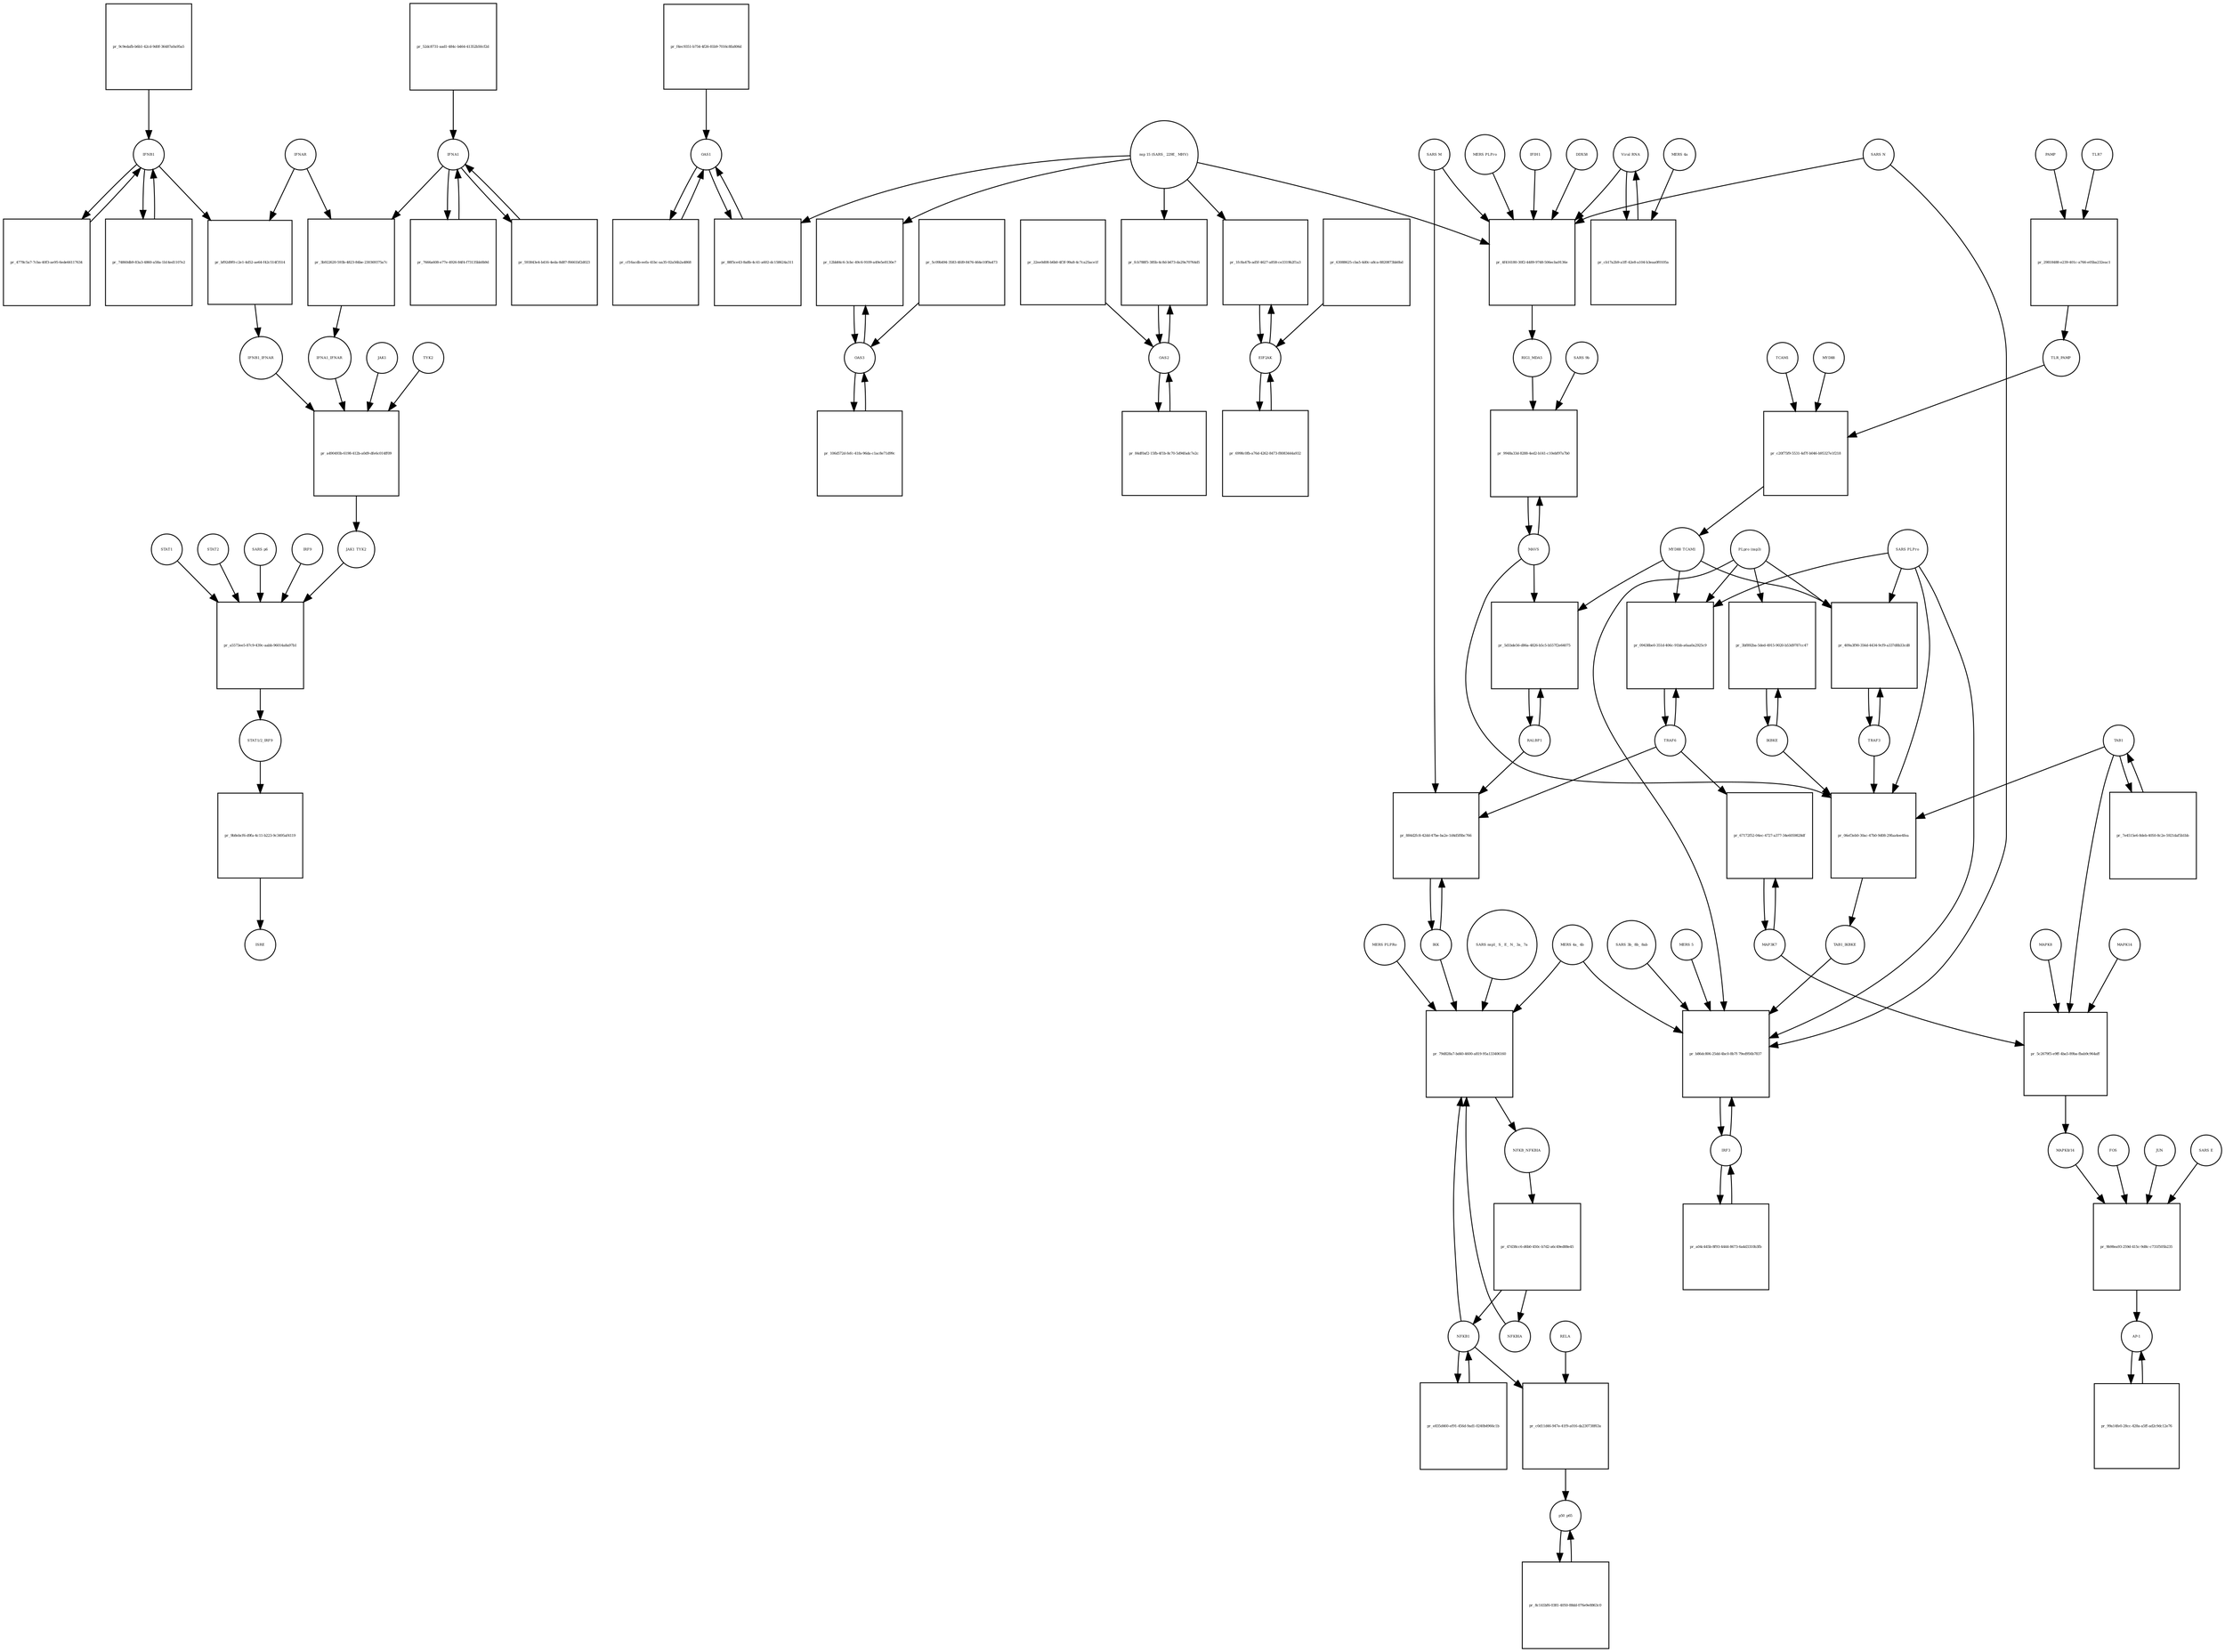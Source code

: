 strict digraph  {
IFNA1 [annotation="urn_miriam_pubmed_17911435|urn_miriam_pubmed_24362405", bipartite=0, cls=macromolecule, fontsize=4, label=IFNA1, shape=circle];
"pr_3b922620-593b-4823-84be-230369375a7c" [annotation="", bipartite=1, cls=process, fontsize=4, label="pr_3b922620-593b-4823-84be-230369375a7c", shape=square];
IFNAR [annotation=urn_miriam_pubmed_31226023, bipartite=0, cls=complex, fontsize=4, label=IFNAR, shape=circle];
IFNA1_IFNAR [annotation=urn_miriam_pubmed_31226023, bipartite=0, cls=complex, fontsize=4, label=IFNA1_IFNAR, shape=circle];
IFNB1 [annotation=urn_miriam_pubmed_24362405, bipartite=0, cls=macromolecule, fontsize=4, label=IFNB1, shape=circle];
"pr_bf92d9f0-c2e1-4d52-ae64-f42c514f3514" [annotation="", bipartite=1, cls=process, fontsize=4, label="pr_bf92d9f0-c2e1-4d52-ae64-f42c514f3514", shape=square];
IFNB1_IFNAR [annotation=urn_miriam_pubmed_31226023, bipartite=0, cls=complex, fontsize=4, label=IFNB1_IFNAR, shape=circle];
"pr_7666a608-e77e-4926-84f4-f73135bb0b9d" [annotation="", bipartite=1, cls=process, fontsize=4, label="pr_7666a608-e77e-4926-84f4-f73135bb0b9d", shape=square];
"pr_4778c5a7-7cba-40f3-ae95-6ede66117634" [annotation="", bipartite=1, cls=process, fontsize=4, label="pr_4778c5a7-7cba-40f3-ae95-6ede66117634", shape=square];
"pr_9c9edafb-b6b1-42cd-9d0f-36487a0a95a5" [annotation="", bipartite=1, cls=process, fontsize=4, label="pr_9c9edafb-b6b1-42cd-9d0f-36487a0a95a5", shape=square];
"pr_74860db9-83a3-4860-a58a-1b14ed1107e2" [annotation="", bipartite=1, cls=process, fontsize=4, label="pr_74860db9-83a3-4860-a58a-1b14ed1107e2", shape=square];
"pr_52dc8731-aad1-484c-b464-41352b50cf2d" [annotation="", bipartite=1, cls=process, fontsize=4, label="pr_52dc8731-aad1-484c-b464-41352b50cf2d", shape=square];
"pr_593843e4-b416-4eda-8d87-f6661bf2d023" [annotation="", bipartite=1, cls=process, fontsize=4, label="pr_593843e4-b416-4eda-8d87-f6661bf2d023", shape=square];
"STAT1/2_IRF9" [annotation=urn_miriam_pubmed_31226023, bipartite=0, cls=complex, fontsize=4, label="STAT1/2_IRF9", shape=circle];
"pr_9b8ebcf6-d9fa-4c11-b223-9c3495af4119" [annotation="", bipartite=1, cls=process, fontsize=4, label="pr_9b8ebcf6-d9fa-4c11-b223-9c3495af4119", shape=square];
ISRE [annotation=urn_miriam_pubmed_31226023, bipartite=0, cls=complex, fontsize=4, label=ISRE, shape=circle];
"pr_f4ec9351-b754-4f26-81b9-7016c8fa806d" [annotation="", bipartite=1, cls=process, fontsize=4, label="pr_f4ec9351-b754-4f26-81b9-7016c8fa806d", shape=square];
OAS1 [annotation=urn_miriam_pubmed_31226023, bipartite=0, cls=macromolecule, fontsize=4, label=OAS1, shape=circle];
"pr_63088625-cba5-4d0c-a8ca-8820873bb0bd" [annotation="", bipartite=1, cls=process, fontsize=4, label="pr_63088625-cba5-4d0c-a8ca-8820873bb0bd", shape=square];
EIF2AK [annotation=urn_miriam_pubmed_31226023, bipartite=0, cls=macromolecule, fontsize=4, label=EIF2AK, shape=circle];
"pr_cf16acdb-eefa-41bc-aa35-02a56b2a4868" [annotation="", bipartite=1, cls=process, fontsize=4, label="pr_cf16acdb-eefa-41bc-aa35-02a56b2a4868", shape=square];
"pr_6998c0fb-a76d-4262-8473-f8083444a932" [annotation="", bipartite=1, cls=process, fontsize=4, label="pr_6998c0fb-a76d-4262-8473-f8083444a932", shape=square];
PAMP [annotation="", bipartite=0, cls="simple chemical", fontsize=4, label=PAMP, shape=circle];
"pr_29818488-e239-401c-a766-e05ba232eac1" [annotation="", bipartite=1, cls=process, fontsize=4, label="pr_29818488-e239-401c-a766-e05ba232eac1", shape=square];
TLR7 [annotation="", bipartite=0, cls=macromolecule, fontsize=4, label=TLR7, shape=circle];
TLR_PAMP [annotation="", bipartite=0, cls=complex, fontsize=4, label=TLR_PAMP, shape=circle];
TRAF6 [annotation="", bipartite=0, cls=macromolecule, fontsize=4, label=TRAF6, shape=circle];
"pr_09438be0-351d-406c-91bb-a6aa0a2925c9" [annotation="", bipartite=1, cls=process, fontsize=4, label="pr_09438be0-351d-406c-91bb-a6aa0a2925c9", shape=square];
MYD88_TCAM1 [annotation="", bipartite=0, cls=complex, fontsize=4, label=MYD88_TCAM1, shape=circle];
"PLpro (nsp3)" [annotation="", bipartite=0, cls=macromolecule, fontsize=4, label="PLpro (nsp3)", shape=circle];
"SARS PLPro" [annotation=urn_miriam_pubmed_31226023, bipartite=0, cls=macromolecule, fontsize=4, label="SARS PLPro", shape=circle];
TAB1 [annotation="", bipartite=0, cls=macromolecule, fontsize=4, label=TAB1, shape=circle];
"pr_7e4515e6-8deb-4050-8c2e-5921daf5b1bb" [annotation="", bipartite=1, cls=process, fontsize=4, label="pr_7e4515e6-8deb-4050-8c2e-5921daf5b1bb", shape=square];
MAPK8 [annotation="", bipartite=0, cls=macromolecule, fontsize=4, label=MAPK8, shape=circle];
"pr_5c2679f5-e9ff-4ba5-89ba-fbab9c964aff" [annotation="", bipartite=1, cls=process, fontsize=4, label="pr_5c2679f5-e9ff-4ba5-89ba-fbab9c964aff", shape=square];
MAPK14 [annotation="", bipartite=0, cls=macromolecule, fontsize=4, label=MAPK14, shape=circle];
"MAPK8/14" [annotation="", bipartite=0, cls=complex, fontsize=4, label="MAPK8/14", shape=circle];
MAP3K7 [annotation="", bipartite=0, cls=macromolecule, fontsize=4, label=MAP3K7, shape=circle];
STAT1 [annotation=urn_miriam_pubmed_31226023, bipartite=0, cls=macromolecule, fontsize=4, label=STAT1, shape=circle];
"pr_a5573ee5-87c9-439c-aabb-96014a8a97b1" [annotation="", bipartite=1, cls=process, fontsize=4, label="pr_a5573ee5-87c9-439c-aabb-96014a8a97b1", shape=square];
STAT2 [annotation=urn_miriam_pubmed_31226023, bipartite=0, cls=macromolecule, fontsize=4, label=STAT2, shape=circle];
JAK1_TYK2 [annotation=urn_miriam_pubmed_31226023, bipartite=0, cls=complex, fontsize=4, label=JAK1_TYK2, shape=circle];
"SARS p6" [annotation=urn_miriam_pubmed_31226023, bipartite=0, cls=macromolecule, fontsize=4, label="SARS p6", shape=circle];
IRF9 [annotation=urn_miriam_pubmed_31226023, bipartite=0, cls=macromolecule, fontsize=4, label=IRF9, shape=circle];
JAK1 [annotation=urn_miriam_pubmed_31226023, bipartite=0, cls=macromolecule, fontsize=4, label=JAK1, shape=circle];
"pr_a490493b-6198-412b-a0d9-dfe6c014ff09" [annotation="", bipartite=1, cls=process, fontsize=4, label="pr_a490493b-6198-412b-a0d9-dfe6c014ff09", shape=square];
TYK2 [annotation=urn_miriam_pubmed_31226023, bipartite=0, cls=macromolecule, fontsize=4, label=TYK2, shape=circle];
"pr_22ee0d08-b6b0-4f3f-99a8-4c7ca25ace1f" [annotation="", bipartite=1, cls=process, fontsize=4, label="pr_22ee0d08-b6b0-4f3f-99a8-4c7ca25ace1f", shape=square];
OAS2 [annotation=urn_miriam_pubmed_31226023, bipartite=0, cls=macromolecule, fontsize=4, label=OAS2, shape=circle];
"pr_84df0af2-15fb-4f1b-8c70-5d94fadc7e2c" [annotation="", bipartite=1, cls=process, fontsize=4, label="pr_84df0af2-15fb-4f1b-8c70-5d94fadc7e2c", shape=square];
"pr_5c09b494-3583-4fd9-8476-464e10f9a473" [annotation="", bipartite=1, cls=process, fontsize=4, label="pr_5c09b494-3583-4fd9-8476-464e10f9a473", shape=square];
OAS3 [annotation=urn_miriam_pubmed_31226023, bipartite=0, cls=macromolecule, fontsize=4, label=OAS3, shape=circle];
"pr_106d572d-fefc-41fa-96da-c1ac8e71d99c" [annotation="", bipartite=1, cls=process, fontsize=4, label="pr_106d572d-fefc-41fa-96da-c1ac8e71d99c", shape=square];
TRAF3 [annotation="", bipartite=0, cls=macromolecule, fontsize=4, label=TRAF3, shape=circle];
"pr_409a3f90-356d-4434-9cf9-a337d8b33cd8" [annotation="", bipartite=1, cls=process, fontsize=4, label="pr_409a3f90-356d-4434-9cf9-a337d8b33cd8", shape=square];
"pr_67172f52-04ec-4727-a377-34e6059828df" [annotation="", bipartite=1, cls=process, fontsize=4, label="pr_67172f52-04ec-4727-a377-34e6059828df", shape=square];
FOS [annotation="", bipartite=0, cls=macromolecule, fontsize=4, label=FOS, shape=circle];
"pr_9b98ea93-259d-415c-9d8c-c731f505b235" [annotation="", bipartite=1, cls=process, fontsize=4, label="pr_9b98ea93-259d-415c-9d8c-c731f505b235", shape=square];
JUN [annotation="", bipartite=0, cls=macromolecule, fontsize=4, label=JUN, shape=circle];
"AP-1" [annotation="", bipartite=0, cls=complex, fontsize=4, label="AP-1", shape=circle];
"SARS E" [annotation=urn_miriam_pubmed_31226023, bipartite=0, cls=macromolecule, fontsize=4, label="SARS E", shape=circle];
"pr_99a14fe0-28cc-428a-a5ff-ad2c9dc12e76" [annotation="", bipartite=1, cls=process, fontsize=4, label="pr_99a14fe0-28cc-428a-a5ff-ad2c9dc12e76", shape=square];
IKK [annotation="", bipartite=0, cls=complex, fontsize=4, label=IKK, shape=circle];
"pr_884d2fc8-42dd-47be-ba2e-1d4d5f8bc766" [annotation="", bipartite=1, cls=process, fontsize=4, label="pr_884d2fc8-42dd-47be-ba2e-1d4d5f8bc766", shape=square];
RALBP1 [annotation="", bipartite=0, cls=macromolecule, fontsize=4, label=RALBP1, shape=circle];
"SARS M" [annotation=urn_miriam_pubmed_31226023, bipartite=0, cls=macromolecule, fontsize=4, label="SARS M", shape=circle];
NFKB_NFKBIA [annotation="", bipartite=0, cls=complex, fontsize=4, label=NFKB_NFKBIA, shape=circle];
"pr_47d38cc6-d6b0-450c-b7d2-a6c49ed88e45" [annotation="", bipartite=1, cls=process, fontsize=4, label="pr_47d38cc6-d6b0-450c-b7d2-a6c49ed88e45", shape=square];
NFKBIA [annotation="", bipartite=0, cls=macromolecule, fontsize=4, label=NFKBIA, shape=circle];
NFKB1 [annotation="", bipartite=0, cls=macromolecule, fontsize=4, label=NFKB1, shape=circle];
"pr_79d828a7-bd40-4600-a819-95a133406160" [annotation="", bipartite=1, cls=process, fontsize=4, label="pr_79d828a7-bd40-4600-a819-95a133406160", shape=square];
"SARS nsp1_ S_ E_ N_ 3a_ 7a" [annotation=urn_miriam_pubmed_31226023, bipartite=0, cls=macromolecule, fontsize=4, label="SARS nsp1_ S_ E_ N_ 3a_ 7a", shape=circle];
"MERS 4a_ 4b" [annotation="", bipartite=0, cls=macromolecule, fontsize=4, label="MERS 4a_ 4b", shape=circle];
"MERS PLPRo" [annotation="", bipartite=0, cls=macromolecule, fontsize=4, label="MERS PLPRo", shape=circle];
"pr_e835d460-ef91-456d-9ad1-0240b4966c1b" [annotation="", bipartite=1, cls=process, fontsize=4, label="pr_e835d460-ef91-456d-9ad1-0240b4966c1b", shape=square];
IKBKE [annotation="", bipartite=0, cls=macromolecule, fontsize=4, label=IKBKE, shape=circle];
"pr_3bf892ba-5ded-4915-9020-b53d9787cc47" [annotation="", bipartite=1, cls=process, fontsize=4, label="pr_3bf892ba-5ded-4915-9020-b53d9787cc47", shape=square];
"pr_06ef3eb0-30ac-47b0-9d08-29faa4ee4fea" [annotation="", bipartite=1, cls=process, fontsize=4, label="pr_06ef3eb0-30ac-47b0-9d08-29faa4ee4fea", shape=square];
TAB1_IKBKE [annotation="", bipartite=0, cls=complex, fontsize=4, label=TAB1_IKBKE, shape=circle];
MAVS [annotation="", bipartite=0, cls=macromolecule, fontsize=4, label=MAVS, shape=circle];
IRF3 [annotation="", bipartite=0, cls=macromolecule, fontsize=4, label=IRF3, shape=circle];
"pr_b86dc806-25dd-4bc0-8b7f-79ed956b7837" [annotation="", bipartite=1, cls=process, fontsize=4, label="pr_b86dc806-25dd-4bc0-8b7f-79ed956b7837", shape=square];
"SARS 3b_ 8b_ 8ab" [annotation=urn_miriam_pubmed_31226023, bipartite=0, cls=macromolecule, fontsize=4, label="SARS 3b_ 8b_ 8ab", shape=circle];
"MERS 5" [annotation="", bipartite=0, cls=macromolecule, fontsize=4, label="MERS 5", shape=circle];
"SARS N" [annotation="", bipartite=0, cls=macromolecule, fontsize=4, label="SARS N", shape=circle];
"pr_a04c445b-8f93-4444-8673-6a4d3310b3fb" [annotation="", bipartite=1, cls=process, fontsize=4, label="pr_a04c445b-8f93-4444-8673-6a4d3310b3fb", shape=square];
TCAM1 [annotation="", bipartite=0, cls=macromolecule, fontsize=4, label=TCAM1, shape=circle];
"pr_c20f75f9-5531-4d7f-b046-b95327e1f218" [annotation="", bipartite=1, cls=process, fontsize=4, label="pr_c20f75f9-5531-4d7f-b046-b95327e1f218", shape=square];
MYD88 [annotation=urn_miriam_pubmed_31226023, bipartite=0, cls=macromolecule, fontsize=4, label=MYD88, shape=circle];
"pr_5d1bde56-d86a-4826-b5c5-b557f2e64075" [annotation="", bipartite=1, cls=process, fontsize=4, label="pr_5d1bde56-d86a-4826-b5c5-b557f2e64075", shape=square];
RELA [annotation="", bipartite=0, cls=macromolecule, fontsize=4, label=RELA, shape=circle];
"pr_c0d11d46-947e-41f9-a016-da230738f63a" [annotation="", bipartite=1, cls=process, fontsize=4, label="pr_c0d11d46-947e-41f9-a016-da230738f63a", shape=square];
p50_p65 [annotation="", bipartite=0, cls=complex, fontsize=4, label=p50_p65, shape=circle];
"pr_8c141bf6-0381-4050-88dd-076e9e8863c0" [annotation="", bipartite=1, cls=process, fontsize=4, label="pr_8c141bf6-0381-4050-88dd-076e9e8863c0", shape=square];
IFIH1 [annotation="", bipartite=0, cls=macromolecule, fontsize=4, label=IFIH1, shape=circle];
"pr_4f416180-30f2-4489-9748-506ecba9136e" [annotation="", bipartite=1, cls=process, fontsize=4, label="pr_4f416180-30f2-4489-9748-506ecba9136e", shape=square];
DDX58 [annotation="", bipartite=0, cls=macromolecule, fontsize=4, label=DDX58, shape=circle];
RIG1_MDA5 [annotation="", bipartite=0, cls=complex, fontsize=4, label=RIG1_MDA5, shape=circle];
"Viral RNA" [annotation="", bipartite=0, cls="simple chemical", fontsize=4, label="Viral RNA", shape=circle];
"nsp 15 (SARS_ 229E_ MHV)" [annotation=urn_miriam_pubmed_31226023, bipartite=0, cls=macromolecule, fontsize=4, label="nsp 15 (SARS_ 229E_ MHV)", shape=circle];
"MERS PLPro" [annotation="", bipartite=0, cls=macromolecule, fontsize=4, label="MERS PLPro", shape=circle];
"pr_9948a33d-8288-4ed2-b141-c10ebf97a7b0" [annotation="", bipartite=1, cls=process, fontsize=4, label="pr_9948a33d-8288-4ed2-b141-c10ebf97a7b0", shape=square];
"SARS 9b" [annotation=urn_miriam_pubmed_31226023, bipartite=0, cls=macromolecule, fontsize=4, label="SARS 9b", shape=circle];
"pr_12bb84c6-3cbc-49c6-9109-a49e5e8130e7" [annotation="", bipartite=1, cls=process, fontsize=4, label="pr_12bb84c6-3cbc-49c6-9109-a49e5e8130e7", shape=square];
"pr_fcb788f5-385b-4c8d-b673-da29a70764d5" [annotation="", bipartite=1, cls=process, fontsize=4, label="pr_fcb788f5-385b-4c8d-b673-da29a70764d5", shape=square];
"pr_88f5ce43-8a8b-4c41-a602-dc158624a311" [annotation="", bipartite=1, cls=process, fontsize=4, label="pr_88f5ce43-8a8b-4c41-a602-dc158624a311", shape=square];
"pr_1fc8a47b-ad5f-4627-a858-ce3319b2f1a3" [annotation="", bipartite=1, cls=process, fontsize=4, label="pr_1fc8a47b-ad5f-4627-a858-ce3319b2f1a3", shape=square];
"pr_cb17a2b9-a1ff-42e8-a104-b3eaa0f0105a" [annotation="", bipartite=1, cls=process, fontsize=4, label="pr_cb17a2b9-a1ff-42e8-a104-b3eaa0f0105a", shape=square];
"MERS 4a" [annotation="", bipartite=0, cls=macromolecule, fontsize=4, label="MERS 4a", shape=circle];
IFNA1 -> "pr_3b922620-593b-4823-84be-230369375a7c"  [annotation="", interaction_type=consumption];
IFNA1 -> "pr_7666a608-e77e-4926-84f4-f73135bb0b9d"  [annotation="", interaction_type=consumption];
IFNA1 -> "pr_593843e4-b416-4eda-8d87-f6661bf2d023"  [annotation="", interaction_type=consumption];
"pr_3b922620-593b-4823-84be-230369375a7c" -> IFNA1_IFNAR  [annotation="", interaction_type=production];
IFNAR -> "pr_3b922620-593b-4823-84be-230369375a7c"  [annotation="", interaction_type=consumption];
IFNAR -> "pr_bf92d9f0-c2e1-4d52-ae64-f42c514f3514"  [annotation="", interaction_type=consumption];
IFNA1_IFNAR -> "pr_a490493b-6198-412b-a0d9-dfe6c014ff09"  [annotation=urn_miriam_pubmed_31226023, interaction_type=catalysis];
IFNB1 -> "pr_bf92d9f0-c2e1-4d52-ae64-f42c514f3514"  [annotation="", interaction_type=consumption];
IFNB1 -> "pr_4778c5a7-7cba-40f3-ae95-6ede66117634"  [annotation="", interaction_type=consumption];
IFNB1 -> "pr_74860db9-83a3-4860-a58a-1b14ed1107e2"  [annotation="", interaction_type=consumption];
"pr_bf92d9f0-c2e1-4d52-ae64-f42c514f3514" -> IFNB1_IFNAR  [annotation="", interaction_type=production];
IFNB1_IFNAR -> "pr_a490493b-6198-412b-a0d9-dfe6c014ff09"  [annotation=urn_miriam_pubmed_31226023, interaction_type=catalysis];
"pr_7666a608-e77e-4926-84f4-f73135bb0b9d" -> IFNA1  [annotation="", interaction_type=production];
"pr_4778c5a7-7cba-40f3-ae95-6ede66117634" -> IFNB1  [annotation="", interaction_type=production];
"pr_9c9edafb-b6b1-42cd-9d0f-36487a0a95a5" -> IFNB1  [annotation="", interaction_type=production];
"pr_74860db9-83a3-4860-a58a-1b14ed1107e2" -> IFNB1  [annotation="", interaction_type=production];
"pr_52dc8731-aad1-484c-b464-41352b50cf2d" -> IFNA1  [annotation="", interaction_type=production];
"pr_593843e4-b416-4eda-8d87-f6661bf2d023" -> IFNA1  [annotation="", interaction_type=production];
"STAT1/2_IRF9" -> "pr_9b8ebcf6-d9fa-4c11-b223-9c3495af4119"  [annotation="", interaction_type=consumption];
"pr_9b8ebcf6-d9fa-4c11-b223-9c3495af4119" -> ISRE  [annotation="", interaction_type=production];
"pr_f4ec9351-b754-4f26-81b9-7016c8fa806d" -> OAS1  [annotation="", interaction_type=production];
OAS1 -> "pr_cf16acdb-eefa-41bc-aa35-02a56b2a4868"  [annotation="", interaction_type=consumption];
OAS1 -> "pr_88f5ce43-8a8b-4c41-a602-dc158624a311"  [annotation="", interaction_type=consumption];
"pr_63088625-cba5-4d0c-a8ca-8820873bb0bd" -> EIF2AK  [annotation="", interaction_type=production];
EIF2AK -> "pr_6998c0fb-a76d-4262-8473-f8083444a932"  [annotation="", interaction_type=consumption];
EIF2AK -> "pr_1fc8a47b-ad5f-4627-a858-ce3319b2f1a3"  [annotation="", interaction_type=consumption];
"pr_cf16acdb-eefa-41bc-aa35-02a56b2a4868" -> OAS1  [annotation="", interaction_type=production];
"pr_6998c0fb-a76d-4262-8473-f8083444a932" -> EIF2AK  [annotation="", interaction_type=production];
PAMP -> "pr_29818488-e239-401c-a766-e05ba232eac1"  [annotation="", interaction_type=consumption];
"pr_29818488-e239-401c-a766-e05ba232eac1" -> TLR_PAMP  [annotation="", interaction_type=production];
TLR7 -> "pr_29818488-e239-401c-a766-e05ba232eac1"  [annotation="", interaction_type=consumption];
TLR_PAMP -> "pr_c20f75f9-5531-4d7f-b046-b95327e1f218"  [annotation="", interaction_type=catalysis];
TRAF6 -> "pr_09438be0-351d-406c-91bb-a6aa0a2925c9"  [annotation="", interaction_type=consumption];
TRAF6 -> "pr_67172f52-04ec-4727-a377-34e6059828df"  [annotation="", interaction_type=catalysis];
TRAF6 -> "pr_884d2fc8-42dd-47be-ba2e-1d4d5f8bc766"  [annotation="", interaction_type=catalysis];
"pr_09438be0-351d-406c-91bb-a6aa0a2925c9" -> TRAF6  [annotation="", interaction_type=production];
MYD88_TCAM1 -> "pr_09438be0-351d-406c-91bb-a6aa0a2925c9"  [annotation=urn_miriam_pubmed_31226023, interaction_type=catalysis];
MYD88_TCAM1 -> "pr_409a3f90-356d-4434-9cf9-a337d8b33cd8"  [annotation="", interaction_type=catalysis];
MYD88_TCAM1 -> "pr_5d1bde56-d86a-4826-b5c5-b557f2e64075"  [annotation="", interaction_type=catalysis];
"PLpro (nsp3)" -> "pr_09438be0-351d-406c-91bb-a6aa0a2925c9"  [annotation=urn_miriam_pubmed_31226023, interaction_type=inhibition];
"PLpro (nsp3)" -> "pr_409a3f90-356d-4434-9cf9-a337d8b33cd8"  [annotation="", interaction_type=inhibition];
"PLpro (nsp3)" -> "pr_3bf892ba-5ded-4915-9020-b53d9787cc47"  [annotation="", interaction_type=inhibition];
"PLpro (nsp3)" -> "pr_b86dc806-25dd-4bc0-8b7f-79ed956b7837"  [annotation="", interaction_type=inhibition];
"SARS PLPro" -> "pr_09438be0-351d-406c-91bb-a6aa0a2925c9"  [annotation=urn_miriam_pubmed_31226023, interaction_type=inhibition];
"SARS PLPro" -> "pr_409a3f90-356d-4434-9cf9-a337d8b33cd8"  [annotation="", interaction_type=inhibition];
"SARS PLPro" -> "pr_06ef3eb0-30ac-47b0-9d08-29faa4ee4fea"  [annotation="", interaction_type=inhibition];
"SARS PLPro" -> "pr_b86dc806-25dd-4bc0-8b7f-79ed956b7837"  [annotation="", interaction_type=inhibition];
TAB1 -> "pr_7e4515e6-8deb-4050-8c2e-5921daf5b1bb"  [annotation="", interaction_type=consumption];
TAB1 -> "pr_5c2679f5-e9ff-4ba5-89ba-fbab9c964aff"  [annotation="", interaction_type=catalysis];
TAB1 -> "pr_06ef3eb0-30ac-47b0-9d08-29faa4ee4fea"  [annotation="", interaction_type=consumption];
"pr_7e4515e6-8deb-4050-8c2e-5921daf5b1bb" -> TAB1  [annotation="", interaction_type=production];
MAPK8 -> "pr_5c2679f5-e9ff-4ba5-89ba-fbab9c964aff"  [annotation="", interaction_type=consumption];
"pr_5c2679f5-e9ff-4ba5-89ba-fbab9c964aff" -> "MAPK8/14"  [annotation="", interaction_type=production];
MAPK14 -> "pr_5c2679f5-e9ff-4ba5-89ba-fbab9c964aff"  [annotation="", interaction_type=consumption];
"MAPK8/14" -> "pr_9b98ea93-259d-415c-9d8c-c731f505b235"  [annotation="", interaction_type=catalysis];
MAP3K7 -> "pr_5c2679f5-e9ff-4ba5-89ba-fbab9c964aff"  [annotation="", interaction_type=catalysis];
MAP3K7 -> "pr_67172f52-04ec-4727-a377-34e6059828df"  [annotation="", interaction_type=consumption];
STAT1 -> "pr_a5573ee5-87c9-439c-aabb-96014a8a97b1"  [annotation="", interaction_type=consumption];
"pr_a5573ee5-87c9-439c-aabb-96014a8a97b1" -> "STAT1/2_IRF9"  [annotation="", interaction_type=production];
STAT2 -> "pr_a5573ee5-87c9-439c-aabb-96014a8a97b1"  [annotation="", interaction_type=consumption];
JAK1_TYK2 -> "pr_a5573ee5-87c9-439c-aabb-96014a8a97b1"  [annotation=urn_miriam_pubmed_31226023, interaction_type=catalysis];
"SARS p6" -> "pr_a5573ee5-87c9-439c-aabb-96014a8a97b1"  [annotation=urn_miriam_pubmed_31226023, interaction_type=inhibition];
IRF9 -> "pr_a5573ee5-87c9-439c-aabb-96014a8a97b1"  [annotation="", interaction_type=consumption];
JAK1 -> "pr_a490493b-6198-412b-a0d9-dfe6c014ff09"  [annotation="", interaction_type=consumption];
"pr_a490493b-6198-412b-a0d9-dfe6c014ff09" -> JAK1_TYK2  [annotation="", interaction_type=production];
TYK2 -> "pr_a490493b-6198-412b-a0d9-dfe6c014ff09"  [annotation="", interaction_type=consumption];
"pr_22ee0d08-b6b0-4f3f-99a8-4c7ca25ace1f" -> OAS2  [annotation="", interaction_type=production];
OAS2 -> "pr_84df0af2-15fb-4f1b-8c70-5d94fadc7e2c"  [annotation="", interaction_type=consumption];
OAS2 -> "pr_fcb788f5-385b-4c8d-b673-da29a70764d5"  [annotation="", interaction_type=consumption];
"pr_84df0af2-15fb-4f1b-8c70-5d94fadc7e2c" -> OAS2  [annotation="", interaction_type=production];
"pr_5c09b494-3583-4fd9-8476-464e10f9a473" -> OAS3  [annotation="", interaction_type=production];
OAS3 -> "pr_106d572d-fefc-41fa-96da-c1ac8e71d99c"  [annotation="", interaction_type=consumption];
OAS3 -> "pr_12bb84c6-3cbc-49c6-9109-a49e5e8130e7"  [annotation="", interaction_type=consumption];
"pr_106d572d-fefc-41fa-96da-c1ac8e71d99c" -> OAS3  [annotation="", interaction_type=production];
TRAF3 -> "pr_409a3f90-356d-4434-9cf9-a337d8b33cd8"  [annotation="", interaction_type=consumption];
TRAF3 -> "pr_06ef3eb0-30ac-47b0-9d08-29faa4ee4fea"  [annotation="", interaction_type=catalysis];
"pr_409a3f90-356d-4434-9cf9-a337d8b33cd8" -> TRAF3  [annotation="", interaction_type=production];
"pr_67172f52-04ec-4727-a377-34e6059828df" -> MAP3K7  [annotation="", interaction_type=production];
FOS -> "pr_9b98ea93-259d-415c-9d8c-c731f505b235"  [annotation="", interaction_type=consumption];
"pr_9b98ea93-259d-415c-9d8c-c731f505b235" -> "AP-1"  [annotation="", interaction_type=production];
JUN -> "pr_9b98ea93-259d-415c-9d8c-c731f505b235"  [annotation="", interaction_type=consumption];
"AP-1" -> "pr_99a14fe0-28cc-428a-a5ff-ad2c9dc12e76"  [annotation="", interaction_type=consumption];
"SARS E" -> "pr_9b98ea93-259d-415c-9d8c-c731f505b235"  [annotation="", interaction_type=catalysis];
"pr_99a14fe0-28cc-428a-a5ff-ad2c9dc12e76" -> "AP-1"  [annotation="", interaction_type=production];
IKK -> "pr_884d2fc8-42dd-47be-ba2e-1d4d5f8bc766"  [annotation="", interaction_type=consumption];
IKK -> "pr_79d828a7-bd40-4600-a819-95a133406160"  [annotation="", interaction_type=inhibition];
"pr_884d2fc8-42dd-47be-ba2e-1d4d5f8bc766" -> IKK  [annotation="", interaction_type=production];
RALBP1 -> "pr_884d2fc8-42dd-47be-ba2e-1d4d5f8bc766"  [annotation="", interaction_type=catalysis];
RALBP1 -> "pr_5d1bde56-d86a-4826-b5c5-b557f2e64075"  [annotation="", interaction_type=consumption];
"SARS M" -> "pr_884d2fc8-42dd-47be-ba2e-1d4d5f8bc766"  [annotation="", interaction_type=inhibition];
"SARS M" -> "pr_4f416180-30f2-4489-9748-506ecba9136e"  [annotation="", interaction_type=inhibition];
NFKB_NFKBIA -> "pr_47d38cc6-d6b0-450c-b7d2-a6c49ed88e45"  [annotation="", interaction_type=consumption];
"pr_47d38cc6-d6b0-450c-b7d2-a6c49ed88e45" -> NFKBIA  [annotation="", interaction_type=production];
"pr_47d38cc6-d6b0-450c-b7d2-a6c49ed88e45" -> NFKB1  [annotation="", interaction_type=production];
NFKBIA -> "pr_79d828a7-bd40-4600-a819-95a133406160"  [annotation="", interaction_type=consumption];
NFKB1 -> "pr_79d828a7-bd40-4600-a819-95a133406160"  [annotation="", interaction_type=consumption];
NFKB1 -> "pr_e835d460-ef91-456d-9ad1-0240b4966c1b"  [annotation="", interaction_type=consumption];
NFKB1 -> "pr_c0d11d46-947e-41f9-a016-da230738f63a"  [annotation="", interaction_type=consumption];
"pr_79d828a7-bd40-4600-a819-95a133406160" -> NFKB_NFKBIA  [annotation="", interaction_type=production];
"SARS nsp1_ S_ E_ N_ 3a_ 7a" -> "pr_79d828a7-bd40-4600-a819-95a133406160"  [annotation="", interaction_type=catalysis];
"MERS 4a_ 4b" -> "pr_79d828a7-bd40-4600-a819-95a133406160"  [annotation="", interaction_type=inhibition];
"MERS 4a_ 4b" -> "pr_b86dc806-25dd-4bc0-8b7f-79ed956b7837"  [annotation="", interaction_type=inhibition];
"MERS PLPRo" -> "pr_79d828a7-bd40-4600-a819-95a133406160"  [annotation="", interaction_type=inhibition];
"pr_e835d460-ef91-456d-9ad1-0240b4966c1b" -> NFKB1  [annotation="", interaction_type=production];
IKBKE -> "pr_3bf892ba-5ded-4915-9020-b53d9787cc47"  [annotation="", interaction_type=consumption];
IKBKE -> "pr_06ef3eb0-30ac-47b0-9d08-29faa4ee4fea"  [annotation="", interaction_type=consumption];
"pr_3bf892ba-5ded-4915-9020-b53d9787cc47" -> IKBKE  [annotation="", interaction_type=production];
"pr_06ef3eb0-30ac-47b0-9d08-29faa4ee4fea" -> TAB1_IKBKE  [annotation="", interaction_type=production];
TAB1_IKBKE -> "pr_b86dc806-25dd-4bc0-8b7f-79ed956b7837"  [annotation="", interaction_type=catalysis];
MAVS -> "pr_06ef3eb0-30ac-47b0-9d08-29faa4ee4fea"  [annotation="", interaction_type=catalysis];
MAVS -> "pr_5d1bde56-d86a-4826-b5c5-b557f2e64075"  [annotation="", interaction_type=catalysis];
MAVS -> "pr_9948a33d-8288-4ed2-b141-c10ebf97a7b0"  [annotation="", interaction_type=consumption];
IRF3 -> "pr_b86dc806-25dd-4bc0-8b7f-79ed956b7837"  [annotation="", interaction_type=consumption];
IRF3 -> "pr_a04c445b-8f93-4444-8673-6a4d3310b3fb"  [annotation="", interaction_type=consumption];
"pr_b86dc806-25dd-4bc0-8b7f-79ed956b7837" -> IRF3  [annotation="", interaction_type=production];
"SARS 3b_ 8b_ 8ab" -> "pr_b86dc806-25dd-4bc0-8b7f-79ed956b7837"  [annotation="", interaction_type=inhibition];
"MERS 5" -> "pr_b86dc806-25dd-4bc0-8b7f-79ed956b7837"  [annotation="", interaction_type=inhibition];
"SARS N" -> "pr_b86dc806-25dd-4bc0-8b7f-79ed956b7837"  [annotation="", interaction_type=inhibition];
"SARS N" -> "pr_4f416180-30f2-4489-9748-506ecba9136e"  [annotation="", interaction_type=inhibition];
"pr_a04c445b-8f93-4444-8673-6a4d3310b3fb" -> IRF3  [annotation="", interaction_type=production];
TCAM1 -> "pr_c20f75f9-5531-4d7f-b046-b95327e1f218"  [annotation="", interaction_type=consumption];
"pr_c20f75f9-5531-4d7f-b046-b95327e1f218" -> MYD88_TCAM1  [annotation="", interaction_type=production];
MYD88 -> "pr_c20f75f9-5531-4d7f-b046-b95327e1f218"  [annotation="", interaction_type=consumption];
"pr_5d1bde56-d86a-4826-b5c5-b557f2e64075" -> RALBP1  [annotation="", interaction_type=production];
RELA -> "pr_c0d11d46-947e-41f9-a016-da230738f63a"  [annotation="", interaction_type=consumption];
"pr_c0d11d46-947e-41f9-a016-da230738f63a" -> p50_p65  [annotation="", interaction_type=production];
p50_p65 -> "pr_8c141bf6-0381-4050-88dd-076e9e8863c0"  [annotation="", interaction_type=consumption];
"pr_8c141bf6-0381-4050-88dd-076e9e8863c0" -> p50_p65  [annotation="", interaction_type=production];
IFIH1 -> "pr_4f416180-30f2-4489-9748-506ecba9136e"  [annotation="", interaction_type=consumption];
"pr_4f416180-30f2-4489-9748-506ecba9136e" -> RIG1_MDA5  [annotation="", interaction_type=production];
DDX58 -> "pr_4f416180-30f2-4489-9748-506ecba9136e"  [annotation="", interaction_type=consumption];
RIG1_MDA5 -> "pr_9948a33d-8288-4ed2-b141-c10ebf97a7b0"  [annotation="", interaction_type=catalysis];
"Viral RNA" -> "pr_4f416180-30f2-4489-9748-506ecba9136e"  [annotation="", interaction_type=catalysis];
"Viral RNA" -> "pr_cb17a2b9-a1ff-42e8-a104-b3eaa0f0105a"  [annotation="", interaction_type=consumption];
"nsp 15 (SARS_ 229E_ MHV)" -> "pr_4f416180-30f2-4489-9748-506ecba9136e"  [annotation="", interaction_type=inhibition];
"nsp 15 (SARS_ 229E_ MHV)" -> "pr_12bb84c6-3cbc-49c6-9109-a49e5e8130e7"  [annotation="", interaction_type=inhibition];
"nsp 15 (SARS_ 229E_ MHV)" -> "pr_fcb788f5-385b-4c8d-b673-da29a70764d5"  [annotation="", interaction_type=inhibition];
"nsp 15 (SARS_ 229E_ MHV)" -> "pr_88f5ce43-8a8b-4c41-a602-dc158624a311"  [annotation="", interaction_type=inhibition];
"nsp 15 (SARS_ 229E_ MHV)" -> "pr_1fc8a47b-ad5f-4627-a858-ce3319b2f1a3"  [annotation="", interaction_type=inhibition];
"MERS PLPro" -> "pr_4f416180-30f2-4489-9748-506ecba9136e"  [annotation="", interaction_type=inhibition];
"pr_9948a33d-8288-4ed2-b141-c10ebf97a7b0" -> MAVS  [annotation="", interaction_type=production];
"SARS 9b" -> "pr_9948a33d-8288-4ed2-b141-c10ebf97a7b0"  [annotation="", interaction_type=inhibition];
"pr_12bb84c6-3cbc-49c6-9109-a49e5e8130e7" -> OAS3  [annotation="", interaction_type=production];
"pr_fcb788f5-385b-4c8d-b673-da29a70764d5" -> OAS2  [annotation="", interaction_type=production];
"pr_88f5ce43-8a8b-4c41-a602-dc158624a311" -> OAS1  [annotation="", interaction_type=production];
"pr_1fc8a47b-ad5f-4627-a858-ce3319b2f1a3" -> EIF2AK  [annotation="", interaction_type=production];
"pr_cb17a2b9-a1ff-42e8-a104-b3eaa0f0105a" -> "Viral RNA"  [annotation="", interaction_type=production];
"MERS 4a" -> "pr_cb17a2b9-a1ff-42e8-a104-b3eaa0f0105a"  [annotation="", interaction_type=inhibition];
}

